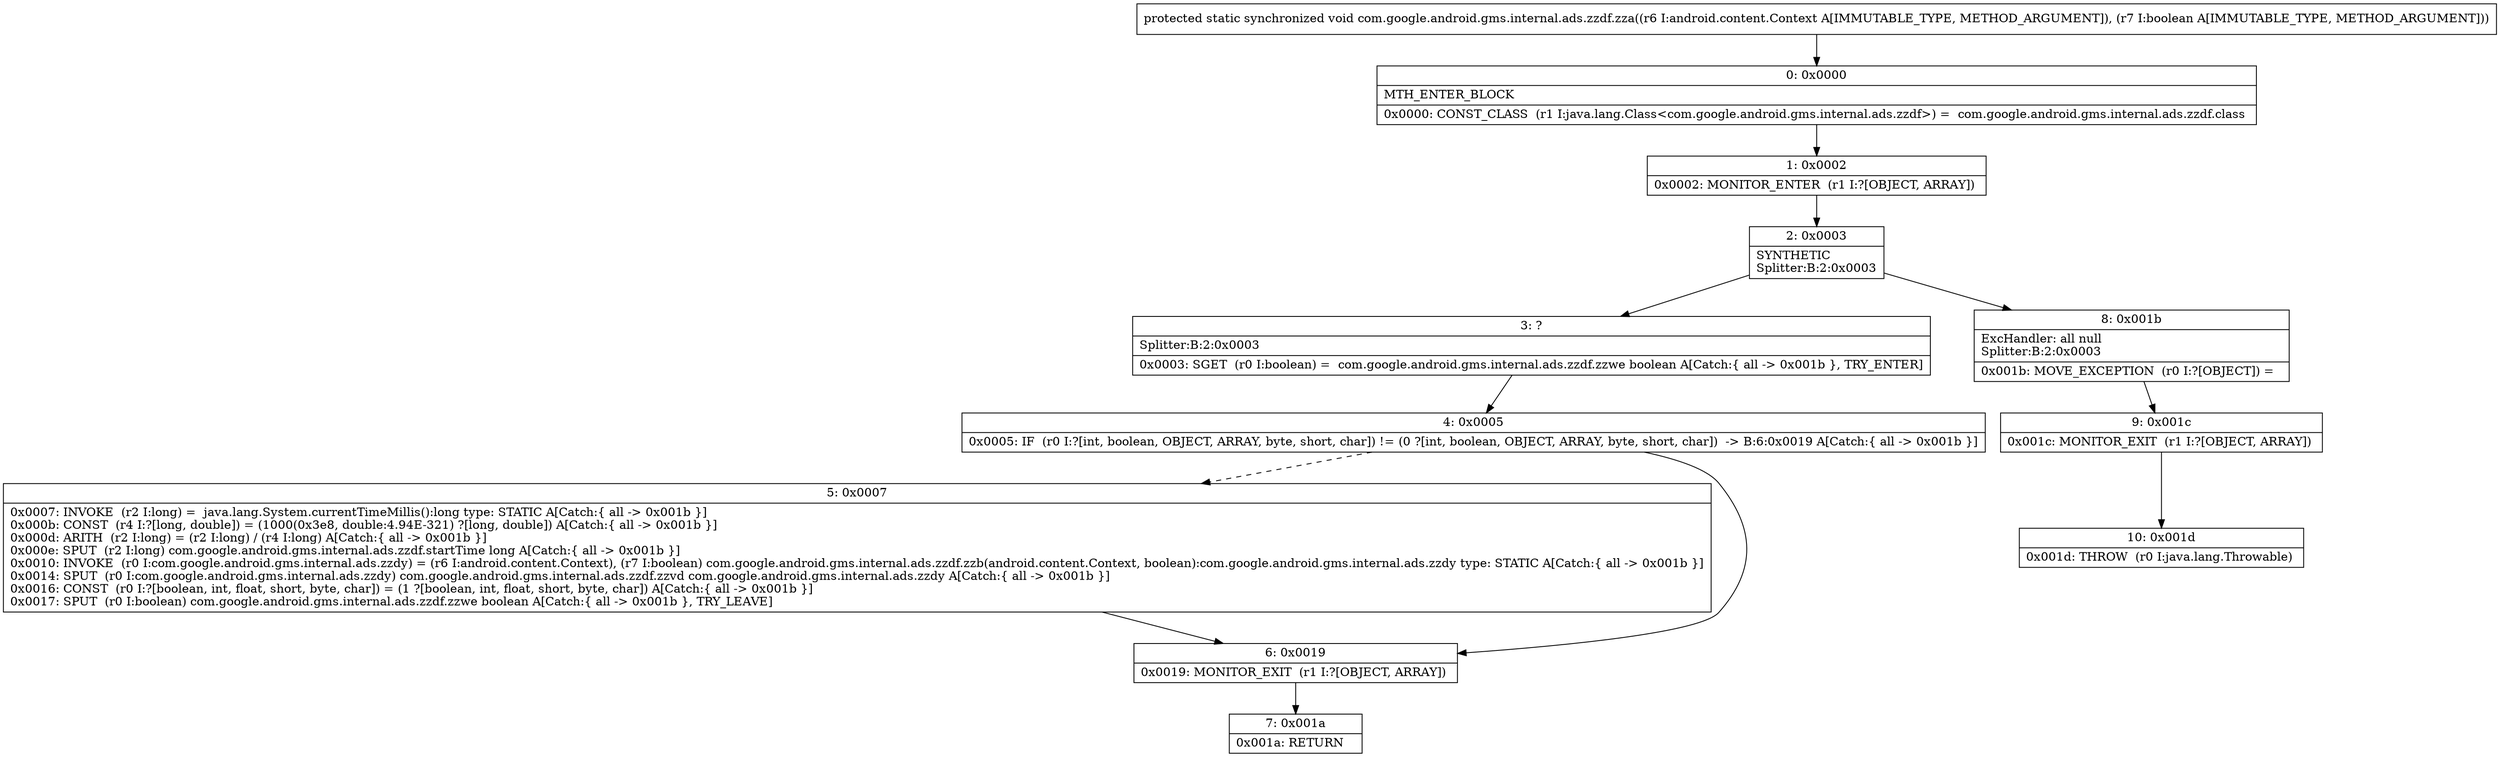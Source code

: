 digraph "CFG forcom.google.android.gms.internal.ads.zzdf.zza(Landroid\/content\/Context;Z)V" {
Node_0 [shape=record,label="{0\:\ 0x0000|MTH_ENTER_BLOCK\l|0x0000: CONST_CLASS  (r1 I:java.lang.Class\<com.google.android.gms.internal.ads.zzdf\>) =  com.google.android.gms.internal.ads.zzdf.class \l}"];
Node_1 [shape=record,label="{1\:\ 0x0002|0x0002: MONITOR_ENTER  (r1 I:?[OBJECT, ARRAY]) \l}"];
Node_2 [shape=record,label="{2\:\ 0x0003|SYNTHETIC\lSplitter:B:2:0x0003\l}"];
Node_3 [shape=record,label="{3\:\ ?|Splitter:B:2:0x0003\l|0x0003: SGET  (r0 I:boolean) =  com.google.android.gms.internal.ads.zzdf.zzwe boolean A[Catch:\{ all \-\> 0x001b \}, TRY_ENTER]\l}"];
Node_4 [shape=record,label="{4\:\ 0x0005|0x0005: IF  (r0 I:?[int, boolean, OBJECT, ARRAY, byte, short, char]) != (0 ?[int, boolean, OBJECT, ARRAY, byte, short, char])  \-\> B:6:0x0019 A[Catch:\{ all \-\> 0x001b \}]\l}"];
Node_5 [shape=record,label="{5\:\ 0x0007|0x0007: INVOKE  (r2 I:long) =  java.lang.System.currentTimeMillis():long type: STATIC A[Catch:\{ all \-\> 0x001b \}]\l0x000b: CONST  (r4 I:?[long, double]) = (1000(0x3e8, double:4.94E\-321) ?[long, double]) A[Catch:\{ all \-\> 0x001b \}]\l0x000d: ARITH  (r2 I:long) = (r2 I:long) \/ (r4 I:long) A[Catch:\{ all \-\> 0x001b \}]\l0x000e: SPUT  (r2 I:long) com.google.android.gms.internal.ads.zzdf.startTime long A[Catch:\{ all \-\> 0x001b \}]\l0x0010: INVOKE  (r0 I:com.google.android.gms.internal.ads.zzdy) = (r6 I:android.content.Context), (r7 I:boolean) com.google.android.gms.internal.ads.zzdf.zzb(android.content.Context, boolean):com.google.android.gms.internal.ads.zzdy type: STATIC A[Catch:\{ all \-\> 0x001b \}]\l0x0014: SPUT  (r0 I:com.google.android.gms.internal.ads.zzdy) com.google.android.gms.internal.ads.zzdf.zzvd com.google.android.gms.internal.ads.zzdy A[Catch:\{ all \-\> 0x001b \}]\l0x0016: CONST  (r0 I:?[boolean, int, float, short, byte, char]) = (1 ?[boolean, int, float, short, byte, char]) A[Catch:\{ all \-\> 0x001b \}]\l0x0017: SPUT  (r0 I:boolean) com.google.android.gms.internal.ads.zzdf.zzwe boolean A[Catch:\{ all \-\> 0x001b \}, TRY_LEAVE]\l}"];
Node_6 [shape=record,label="{6\:\ 0x0019|0x0019: MONITOR_EXIT  (r1 I:?[OBJECT, ARRAY]) \l}"];
Node_7 [shape=record,label="{7\:\ 0x001a|0x001a: RETURN   \l}"];
Node_8 [shape=record,label="{8\:\ 0x001b|ExcHandler: all null\lSplitter:B:2:0x0003\l|0x001b: MOVE_EXCEPTION  (r0 I:?[OBJECT]) =  \l}"];
Node_9 [shape=record,label="{9\:\ 0x001c|0x001c: MONITOR_EXIT  (r1 I:?[OBJECT, ARRAY]) \l}"];
Node_10 [shape=record,label="{10\:\ 0x001d|0x001d: THROW  (r0 I:java.lang.Throwable) \l}"];
MethodNode[shape=record,label="{protected static synchronized void com.google.android.gms.internal.ads.zzdf.zza((r6 I:android.content.Context A[IMMUTABLE_TYPE, METHOD_ARGUMENT]), (r7 I:boolean A[IMMUTABLE_TYPE, METHOD_ARGUMENT])) }"];
MethodNode -> Node_0;
Node_0 -> Node_1;
Node_1 -> Node_2;
Node_2 -> Node_3;
Node_2 -> Node_8;
Node_3 -> Node_4;
Node_4 -> Node_5[style=dashed];
Node_4 -> Node_6;
Node_5 -> Node_6;
Node_6 -> Node_7;
Node_8 -> Node_9;
Node_9 -> Node_10;
}

